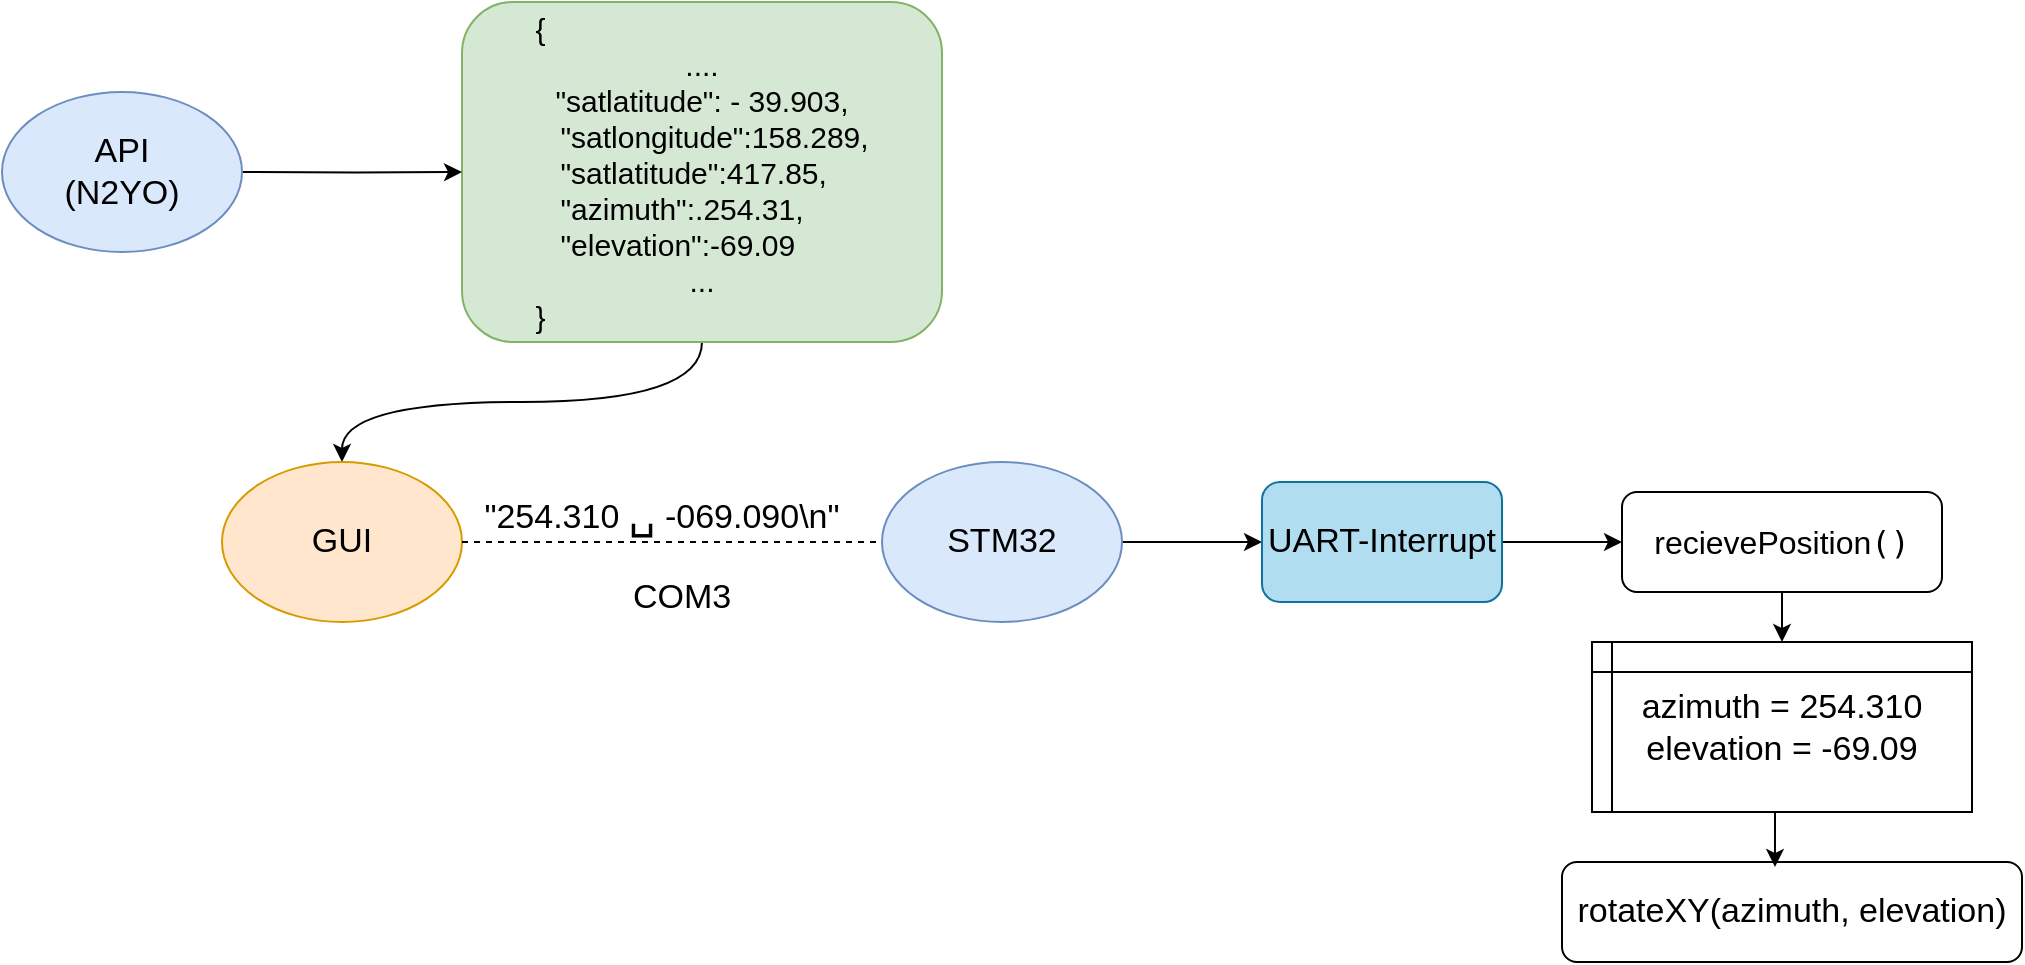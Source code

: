 <mxfile version="23.0.2" type="device">
  <diagram name="Seite-1" id="RjQElk5X8pEcTZn8_u9m">
    <mxGraphModel dx="1434" dy="754" grid="1" gridSize="10" guides="1" tooltips="1" connect="1" arrows="1" fold="1" page="1" pageScale="1" pageWidth="1654" pageHeight="1169" math="0" shadow="0">
      <root>
        <mxCell id="0" />
        <mxCell id="1" parent="0" />
        <mxCell id="Pfc6o-DjHNUA7IROcY93-8" style="edgeStyle=orthogonalEdgeStyle;rounded=0;orthogonalLoop=1;jettySize=auto;html=1;exitX=0.5;exitY=1;exitDx=0;exitDy=0;entryX=0.5;entryY=0;entryDx=0;entryDy=0;curved=1;" edge="1" parent="1" source="Pfc6o-DjHNUA7IROcY93-1" target="Pfc6o-DjHNUA7IROcY93-6">
          <mxGeometry relative="1" as="geometry" />
        </mxCell>
        <mxCell id="Pfc6o-DjHNUA7IROcY93-1" value="&lt;div style=&quot;text-align: left; font-size: 15px;&quot;&gt;&lt;span style=&quot;background-color: initial;&quot;&gt;&lt;font style=&quot;font-size: 15px;&quot;&gt;{&lt;/font&gt;&lt;/span&gt;&lt;/div&gt;&lt;div style=&quot;font-size: 15px;&quot;&gt;&lt;span style=&quot;background-color: initial;&quot;&gt;&lt;font style=&quot;font-size: 15px;&quot;&gt;....&lt;/font&gt;&lt;/span&gt;&lt;/div&gt;&lt;font style=&quot;font-size: 15px;&quot;&gt;&quot;satlatitude&quot;: - 39.903,&lt;br&gt;&amp;nbsp; &amp;nbsp;&quot;satlongitude&quot;:158.289,&lt;br&gt;&lt;div style=&quot;text-align: left;&quot;&gt;&lt;span style=&quot;background-color: initial;&quot;&gt;&amp;nbsp; &amp;nbsp;&quot;satlatitude&quot;:417.85,&lt;/span&gt;&lt;/div&gt;&lt;div style=&quot;text-align: left;&quot;&gt;&lt;span style=&quot;background-color: initial;&quot;&gt;&amp;nbsp; &amp;nbsp;&quot;azimuth&quot;:.254.31,&lt;/span&gt;&lt;/div&gt;&lt;div style=&quot;text-align: left;&quot;&gt;&lt;span style=&quot;background-color: initial;&quot;&gt;&amp;nbsp; &amp;nbsp;&quot;elevation&quot;:-69.09&lt;/span&gt;&lt;/div&gt;...&lt;br&gt;&lt;/font&gt;&lt;div style=&quot;text-align: left; font-size: 15px;&quot;&gt;&lt;span style=&quot;background-color: initial;&quot;&gt;&lt;font style=&quot;font-size: 15px;&quot;&gt;}&lt;/font&gt;&lt;/span&gt;&lt;/div&gt;" style="rounded=1;whiteSpace=wrap;html=1;fillColor=#d5e8d4;strokeColor=#82b366;" vertex="1" parent="1">
          <mxGeometry x="290" y="80" width="240" height="170" as="geometry" />
        </mxCell>
        <mxCell id="Pfc6o-DjHNUA7IROcY93-3" style="edgeStyle=orthogonalEdgeStyle;rounded=0;orthogonalLoop=1;jettySize=auto;html=1;entryX=0;entryY=0.5;entryDx=0;entryDy=0;curved=1;" edge="1" parent="1" target="Pfc6o-DjHNUA7IROcY93-1">
          <mxGeometry relative="1" as="geometry">
            <mxPoint x="180" y="165" as="sourcePoint" />
          </mxGeometry>
        </mxCell>
        <mxCell id="Pfc6o-DjHNUA7IROcY93-5" value="&lt;font style=&quot;font-size: 17px;&quot;&gt;API&lt;br&gt;(N2YO)&lt;/font&gt;" style="ellipse;whiteSpace=wrap;html=1;fillColor=#dae8fc;strokeColor=#6c8ebf;" vertex="1" parent="1">
          <mxGeometry x="60" y="125" width="120" height="80" as="geometry" />
        </mxCell>
        <mxCell id="Pfc6o-DjHNUA7IROcY93-6" value="&lt;font style=&quot;font-size: 17px;&quot;&gt;GUI&lt;/font&gt;" style="ellipse;whiteSpace=wrap;html=1;fillColor=#ffe6cc;strokeColor=#d79b00;" vertex="1" parent="1">
          <mxGeometry x="170" y="310" width="120" height="80" as="geometry" />
        </mxCell>
        <mxCell id="Pfc6o-DjHNUA7IROcY93-9" style="edgeStyle=orthogonalEdgeStyle;rounded=0;orthogonalLoop=1;jettySize=auto;html=1;exitX=1;exitY=0.5;exitDx=0;exitDy=0;entryX=0;entryY=0.5;entryDx=0;entryDy=0;" edge="1" parent="1" source="Pfc6o-DjHNUA7IROcY93-10" target="Pfc6o-DjHNUA7IROcY93-15">
          <mxGeometry relative="1" as="geometry" />
        </mxCell>
        <mxCell id="Pfc6o-DjHNUA7IROcY93-10" value="&lt;font style=&quot;font-size: 17px;&quot;&gt;STM32&lt;/font&gt;" style="ellipse;whiteSpace=wrap;html=1;fillColor=#dae8fc;strokeColor=#6c8ebf;" vertex="1" parent="1">
          <mxGeometry x="500" y="310" width="120" height="80" as="geometry" />
        </mxCell>
        <mxCell id="Pfc6o-DjHNUA7IROcY93-11" value="" style="endArrow=none;dashed=1;html=1;rounded=0;entryX=0;entryY=0.5;entryDx=0;entryDy=0;exitX=1;exitY=0.5;exitDx=0;exitDy=0;" edge="1" parent="1" target="Pfc6o-DjHNUA7IROcY93-10" source="Pfc6o-DjHNUA7IROcY93-6">
          <mxGeometry width="50" height="50" relative="1" as="geometry">
            <mxPoint x="300" y="360" as="sourcePoint" />
            <mxPoint x="560" y="350" as="targetPoint" />
          </mxGeometry>
        </mxCell>
        <mxCell id="Pfc6o-DjHNUA7IROcY93-12" value="&lt;font style=&quot;font-size: 17px;&quot;&gt;COM3&lt;/font&gt;" style="text;html=1;strokeColor=none;fillColor=none;align=center;verticalAlign=middle;whiteSpace=wrap;rounded=0;" vertex="1" parent="1">
          <mxGeometry x="370" y="365" width="60" height="25" as="geometry" />
        </mxCell>
        <mxCell id="Pfc6o-DjHNUA7IROcY93-13" value="&lt;font style=&quot;font-size: 17px;&quot;&gt;&quot;254.310&amp;nbsp;&lt;/font&gt;&lt;font style=&quot;font-size: 21px;&quot;&gt;␣&lt;/font&gt;&lt;font style=&quot;font-size: 17px;&quot;&gt; -069.090\n&quot;&lt;/font&gt;" style="text;html=1;strokeColor=none;fillColor=none;align=center;verticalAlign=middle;whiteSpace=wrap;rounded=0;" vertex="1" parent="1">
          <mxGeometry x="290" y="300" width="200" height="70" as="geometry" />
        </mxCell>
        <mxCell id="Pfc6o-DjHNUA7IROcY93-26" style="edgeStyle=orthogonalEdgeStyle;rounded=0;orthogonalLoop=1;jettySize=auto;html=1;exitX=1;exitY=0.5;exitDx=0;exitDy=0;entryX=0;entryY=0.5;entryDx=0;entryDy=0;" edge="1" parent="1" source="Pfc6o-DjHNUA7IROcY93-15" target="Pfc6o-DjHNUA7IROcY93-18">
          <mxGeometry relative="1" as="geometry" />
        </mxCell>
        <mxCell id="Pfc6o-DjHNUA7IROcY93-15" value="&lt;font style=&quot;font-size: 17px;&quot;&gt;UART-Interrupt&lt;/font&gt;" style="rounded=1;whiteSpace=wrap;html=1;fillColor=#b1ddf0;strokeColor=#10739e;" vertex="1" parent="1">
          <mxGeometry x="690" y="320" width="120" height="60" as="geometry" />
        </mxCell>
        <mxCell id="Pfc6o-DjHNUA7IROcY93-28" style="edgeStyle=orthogonalEdgeStyle;rounded=0;orthogonalLoop=1;jettySize=auto;html=1;exitX=0.5;exitY=1;exitDx=0;exitDy=0;entryX=0.5;entryY=0;entryDx=0;entryDy=0;" edge="1" parent="1" source="Pfc6o-DjHNUA7IROcY93-18" target="Pfc6o-DjHNUA7IROcY93-27">
          <mxGeometry relative="1" as="geometry" />
        </mxCell>
        <mxCell id="Pfc6o-DjHNUA7IROcY93-18" value="&lt;font style=&quot;font-size: 16px;&quot;&gt;recievePosition&lt;span style=&quot;border-color: var(--border-color); font-family: monospace; text-align: left;&quot; class=&quot;hljs-params&quot;&gt;()&lt;/span&gt;&lt;/font&gt;" style="rounded=1;whiteSpace=wrap;html=1;" vertex="1" parent="1">
          <mxGeometry x="870" y="325" width="160" height="50" as="geometry" />
        </mxCell>
        <mxCell id="Pfc6o-DjHNUA7IROcY93-21" value="&lt;font style=&quot;font-size: 17px;&quot;&gt;rotateXY(azimuth, elevation)&lt;/font&gt;" style="rounded=1;whiteSpace=wrap;html=1;" vertex="1" parent="1">
          <mxGeometry x="840" y="510" width="230" height="50" as="geometry" />
        </mxCell>
        <mxCell id="Pfc6o-DjHNUA7IROcY93-27" value="&lt;font style=&quot;font-size: 17px;&quot;&gt;azimuth = 254.310&lt;br&gt;elevation = -69.09&lt;/font&gt;" style="shape=internalStorage;whiteSpace=wrap;html=1;backgroundOutline=1;dx=10;dy=15;" vertex="1" parent="1">
          <mxGeometry x="855" y="400" width="190" height="85" as="geometry" />
        </mxCell>
        <mxCell id="Pfc6o-DjHNUA7IROcY93-29" style="edgeStyle=orthogonalEdgeStyle;rounded=0;orthogonalLoop=1;jettySize=auto;html=1;exitX=0.5;exitY=1;exitDx=0;exitDy=0;entryX=0.463;entryY=0.05;entryDx=0;entryDy=0;entryPerimeter=0;" edge="1" parent="1" source="Pfc6o-DjHNUA7IROcY93-27" target="Pfc6o-DjHNUA7IROcY93-21">
          <mxGeometry relative="1" as="geometry" />
        </mxCell>
      </root>
    </mxGraphModel>
  </diagram>
</mxfile>
